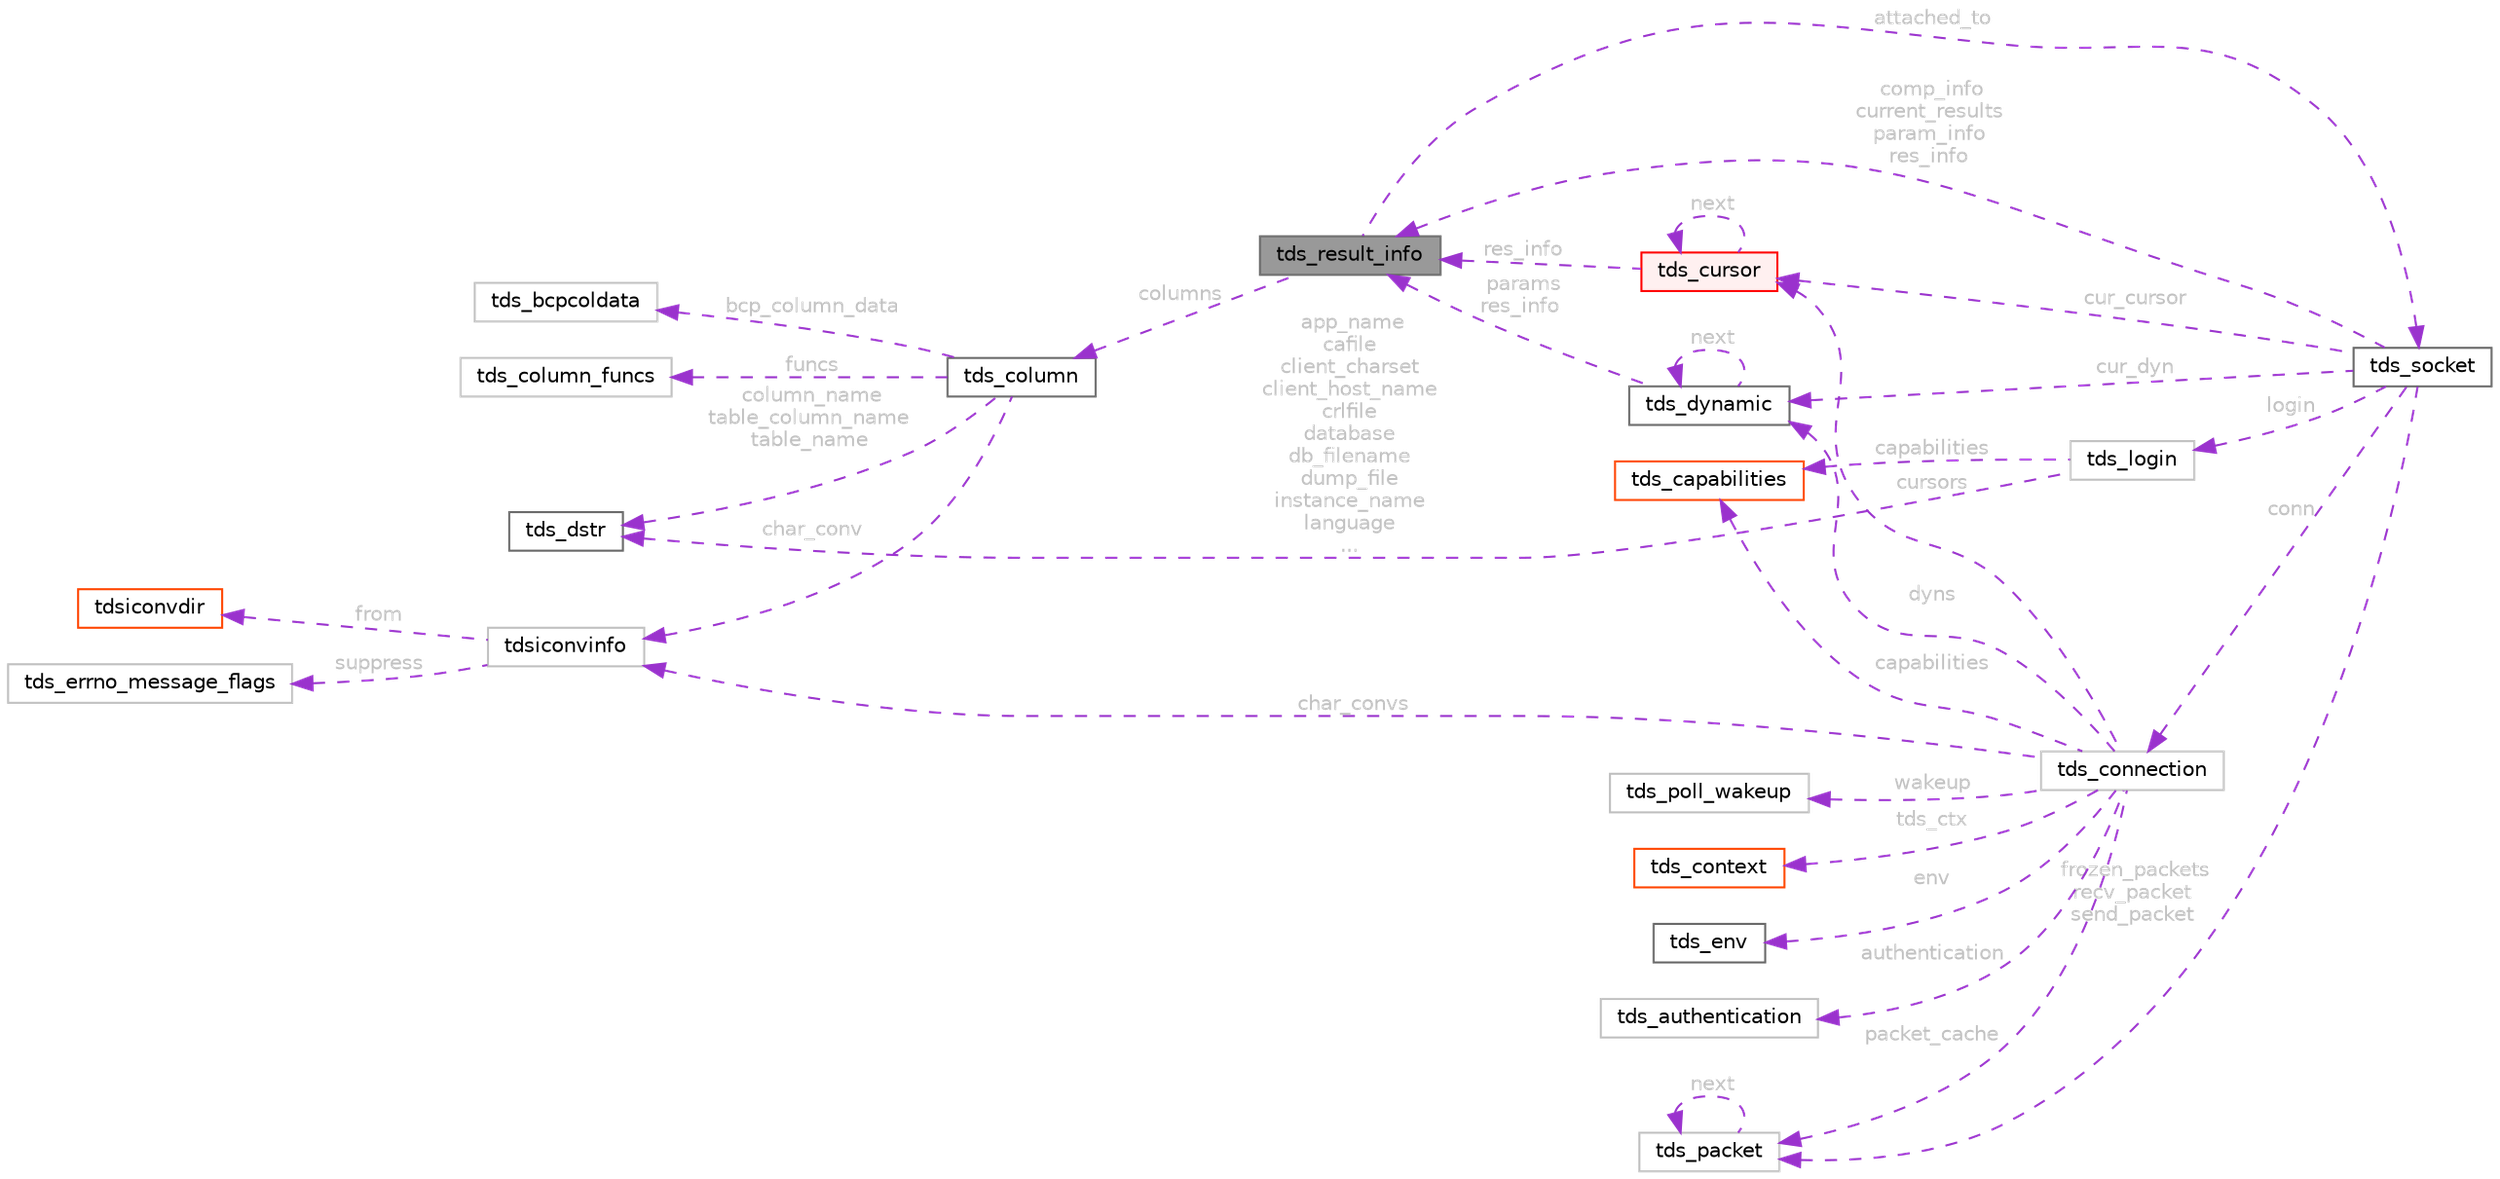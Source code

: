 digraph "tds_result_info"
{
 // LATEX_PDF_SIZE
  bgcolor="transparent";
  edge [fontname=Helvetica,fontsize=10,labelfontname=Helvetica,labelfontsize=10];
  node [fontname=Helvetica,fontsize=10,shape=box,height=0.2,width=0.4];
  rankdir="LR";
  Node1 [id="Node000001",label="tds_result_info",height=0.2,width=0.4,color="gray40", fillcolor="grey60", style="filled", fontcolor="black",tooltip="Hold information for any results."];
  Node2 -> Node1 [id="edge1_Node000001_Node000002",dir="back",color="darkorchid3",style="dashed",tooltip=" ",label=" columns",fontcolor="grey" ];
  Node2 [id="Node000002",label="tds_column",height=0.2,width=0.4,color="gray40", fillcolor="white", style="filled",URL="$a01238.html",tooltip="Metadata about columns in regular and compute rows."];
  Node3 -> Node2 [id="edge2_Node000002_Node000003",dir="back",color="darkorchid3",style="dashed",tooltip=" ",label=" funcs",fontcolor="grey" ];
  Node3 [id="Node000003",label="tds_column_funcs",height=0.2,width=0.4,color="grey75", fillcolor="white", style="filled",URL="$a01234.html",tooltip=" "];
  Node4 -> Node2 [id="edge3_Node000002_Node000004",dir="back",color="darkorchid3",style="dashed",tooltip=" ",label=" char_conv",fontcolor="grey" ];
  Node4 [id="Node000004",label="tdsiconvinfo",height=0.2,width=0.4,color="grey75", fillcolor="white", style="filled",URL="$a01042.html",tooltip=" "];
  Node5 -> Node4 [id="edge4_Node000004_Node000005",dir="back",color="darkorchid3",style="dashed",tooltip=" ",label=" from",fontcolor="grey" ];
  Node5 [id="Node000005",label="tdsiconvdir",height=0.2,width=0.4,color="orangered", fillcolor="white", style="filled",URL="$a01038.html",tooltip=" "];
  Node7 -> Node4 [id="edge5_Node000004_Node000007",dir="back",color="darkorchid3",style="dashed",tooltip=" ",label=" suppress",fontcolor="grey" ];
  Node7 [id="Node000007",label="tds_errno_message_flags",height=0.2,width=0.4,color="grey75", fillcolor="white", style="filled",URL="$a01034.html",tooltip=" "];
  Node8 -> Node2 [id="edge6_Node000002_Node000008",dir="back",color="darkorchid3",style="dashed",tooltip=" ",label=" column_name\ntable_column_name\ntable_name",fontcolor="grey" ];
  Node8 [id="Node000008",label="tds_dstr",height=0.2,width=0.4,color="gray40", fillcolor="white", style="filled",URL="$a01362.html",tooltip="Structure to hold a string."];
  Node9 -> Node2 [id="edge7_Node000002_Node000009",dir="back",color="darkorchid3",style="dashed",tooltip=" ",label=" bcp_column_data",fontcolor="grey" ];
  Node9 [id="Node000009",label="tds_bcpcoldata",height=0.2,width=0.4,color="grey75", fillcolor="white", style="filled",URL="$a01230.html",tooltip=" "];
  Node10 -> Node1 [id="edge8_Node000001_Node000010",dir="back",color="darkorchid3",style="dashed",tooltip=" ",label=" attached_to",fontcolor="grey" ];
  Node10 [id="Node000010",label="tds_socket",height=0.2,width=0.4,color="gray40", fillcolor="white", style="filled",URL="$a01298.html",tooltip="Information for a server connection."];
  Node11 -> Node10 [id="edge9_Node000010_Node000011",dir="back",color="darkorchid3",style="dashed",tooltip=" ",label=" conn",fontcolor="grey" ];
  Node11 [id="Node000011",label="tds_connection",height=0.2,width=0.4,color="grey75", fillcolor="white", style="filled",URL="$a01294.html",tooltip=" "];
  Node12 -> Node11 [id="edge10_Node000011_Node000012",dir="back",color="darkorchid3",style="dashed",tooltip=" ",label=" wakeup",fontcolor="grey" ];
  Node12 [id="Node000012",label="tds_poll_wakeup",height=0.2,width=0.4,color="grey75", fillcolor="white", style="filled",URL="$a01290.html",tooltip=" "];
  Node13 -> Node11 [id="edge11_Node000011_Node000013",dir="back",color="darkorchid3",style="dashed",tooltip=" ",label=" tds_ctx",fontcolor="grey" ];
  Node13 [id="Node000013",label="tds_context",height=0.2,width=0.4,color="orangered", fillcolor="white", style="filled",URL="$a01278.html",tooltip=" "];
  Node15 -> Node11 [id="edge12_Node000011_Node000015",dir="back",color="darkorchid3",style="dashed",tooltip=" ",label=" env",fontcolor="grey" ];
  Node15 [id="Node000015",label="tds_env",height=0.2,width=0.4,color="gray40", fillcolor="white", style="filled",URL="$a01266.html",tooltip="Current environment as reported by the server."];
  Node16 -> Node11 [id="edge13_Node000011_Node000016",dir="back",color="darkorchid3",style="dashed",tooltip=" ",label=" cursors",fontcolor="grey" ];
  Node16 [id="Node000016",label="tds_cursor",height=0.2,width=0.4,color="red", fillcolor="#FFF0F0", style="filled",URL="$a01262.html",tooltip="Holds informations about a cursor."];
  Node16 -> Node16 [id="edge14_Node000016_Node000016",dir="back",color="darkorchid3",style="dashed",tooltip=" ",label=" next",fontcolor="grey" ];
  Node1 -> Node16 [id="edge15_Node000016_Node000001",dir="back",color="darkorchid3",style="dashed",tooltip=" ",label=" res_info",fontcolor="grey" ];
  Node18 -> Node11 [id="edge16_Node000011_Node000018",dir="back",color="darkorchid3",style="dashed",tooltip=" ",label=" dyns",fontcolor="grey" ];
  Node18 [id="Node000018",label="tds_dynamic",height=0.2,width=0.4,color="gray40", fillcolor="white", style="filled",URL="$a01270.html",tooltip="Holds information for a dynamic (also called prepared) query."];
  Node18 -> Node18 [id="edge17_Node000018_Node000018",dir="back",color="darkorchid3",style="dashed",tooltip=" ",label=" next",fontcolor="grey" ];
  Node1 -> Node18 [id="edge18_Node000018_Node000001",dir="back",color="darkorchid3",style="dashed",tooltip=" ",label=" params\nres_info",fontcolor="grey" ];
  Node4 -> Node11 [id="edge19_Node000011_Node000004",dir="back",color="darkorchid3",style="dashed",tooltip=" ",label=" char_convs",fontcolor="grey" ];
  Node19 -> Node11 [id="edge20_Node000011_Node000019",dir="back",color="darkorchid3",style="dashed",tooltip=" ",label=" capabilities",fontcolor="grey" ];
  Node19 [id="Node000019",label="tds_capabilities",height=0.2,width=0.4,color="orangered", fillcolor="white", style="filled",URL="$a01202.html",tooltip=" "];
  Node21 -> Node11 [id="edge21_Node000011_Node000021",dir="back",color="darkorchid3",style="dashed",tooltip=" ",label=" packet_cache",fontcolor="grey" ];
  Node21 [id="Node000021",label="tds_packet",height=0.2,width=0.4,color="grey75", fillcolor="white", style="filled",URL="$a01286.html",tooltip=" "];
  Node21 -> Node21 [id="edge22_Node000021_Node000021",dir="back",color="darkorchid3",style="dashed",tooltip=" ",label=" next",fontcolor="grey" ];
  Node22 -> Node11 [id="edge23_Node000011_Node000022",dir="back",color="darkorchid3",style="dashed",tooltip=" ",label=" authentication",fontcolor="grey" ];
  Node22 [id="Node000022",label="tds_authentication",height=0.2,width=0.4,color="grey75", fillcolor="white", style="filled",URL="$a01282.html",tooltip=" "];
  Node21 -> Node10 [id="edge24_Node000010_Node000021",dir="back",color="darkorchid3",style="dashed",tooltip=" ",label=" frozen_packets\nrecv_packet\nsend_packet",fontcolor="grey" ];
  Node1 -> Node10 [id="edge25_Node000010_Node000001",dir="back",color="darkorchid3",style="dashed",tooltip=" ",label=" comp_info\ncurrent_results\nparam_info\nres_info",fontcolor="grey" ];
  Node16 -> Node10 [id="edge26_Node000010_Node000016",dir="back",color="darkorchid3",style="dashed",tooltip=" ",label=" cur_cursor",fontcolor="grey" ];
  Node18 -> Node10 [id="edge27_Node000010_Node000018",dir="back",color="darkorchid3",style="dashed",tooltip=" ",label=" cur_dyn",fontcolor="grey" ];
  Node23 -> Node10 [id="edge28_Node000010_Node000023",dir="back",color="darkorchid3",style="dashed",tooltip=" ",label=" login",fontcolor="grey" ];
  Node23 [id="Node000023",label="tds_login",height=0.2,width=0.4,color="grey75", fillcolor="white", style="filled",URL="$a01206.html",tooltip=" "];
  Node8 -> Node23 [id="edge29_Node000023_Node000008",dir="back",color="darkorchid3",style="dashed",tooltip=" ",label=" app_name\ncafile\nclient_charset\nclient_host_name\ncrlfile\ndatabase\ndb_filename\ndump_file\ninstance_name\nlanguage\n...",fontcolor="grey" ];
  Node19 -> Node23 [id="edge30_Node000023_Node000019",dir="back",color="darkorchid3",style="dashed",tooltip=" ",label=" capabilities",fontcolor="grey" ];
}
